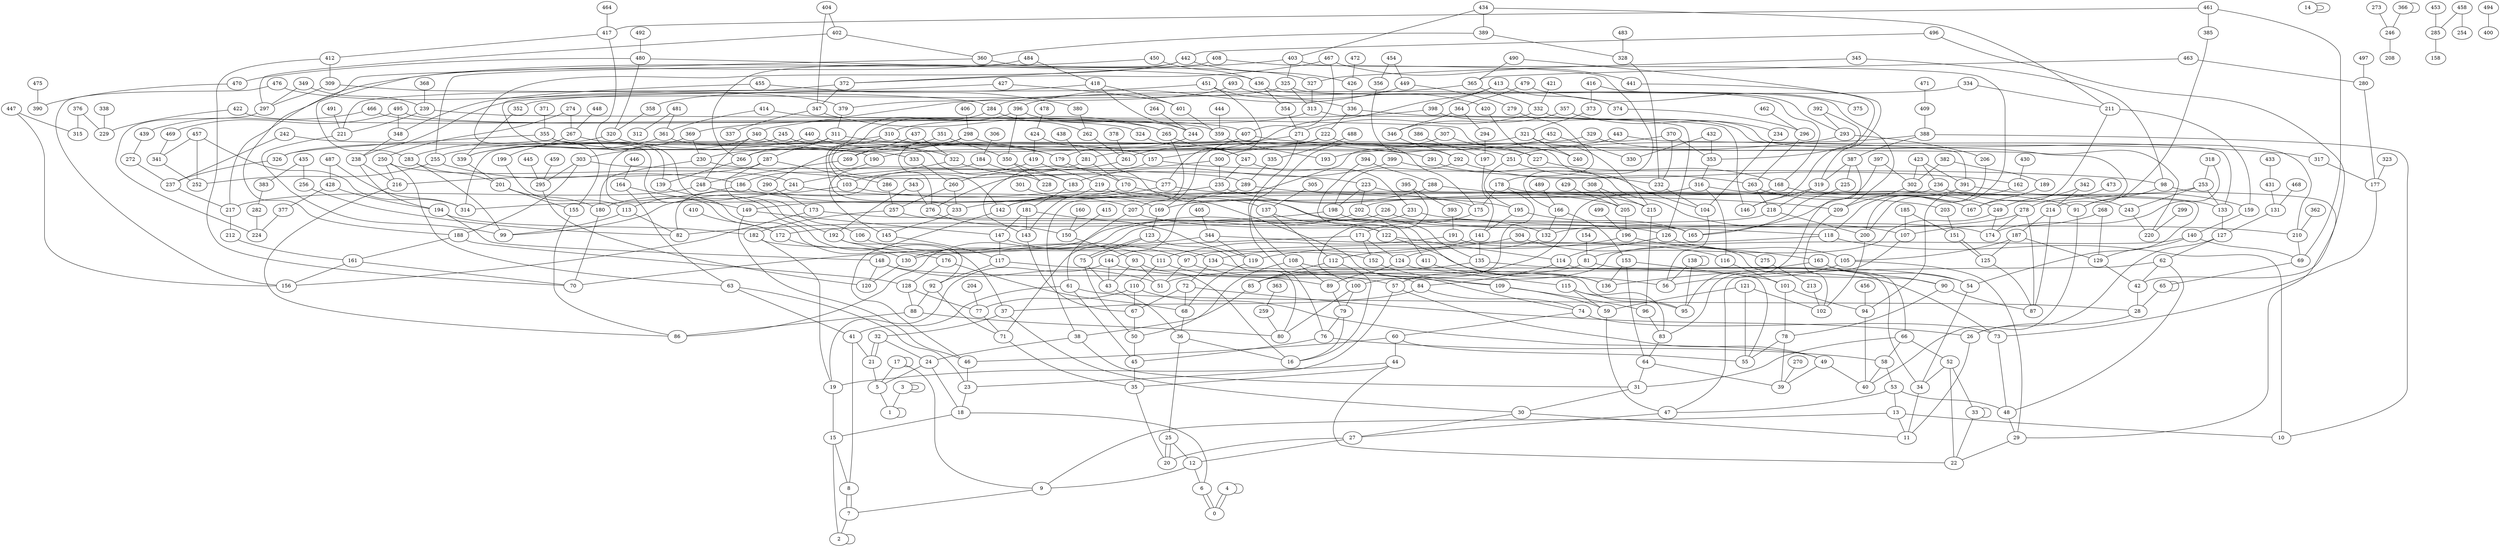 graph G {
  1 -- 1;
  2 -- 2;
  3 -- 3;
  3 -- 1;
  3 -- 3;
  4 -- 0;
  4 -- 4;
  4 -- 0;
  5 -- 1;
  6 -- 0;
  6 -- 0;
  7 -- 2;
  8 -- 7;
  8 -- 7;
  9 -- 7;
  12 -- 6;
  12 -- 9;
  13 -- 11;
  13 -- 9;
  13 -- 10;
  14 -- 14;
  14 -- 14;
  15 -- 8;
  15 -- 2;
  17 -- 17;
  17 -- 9;
  17 -- 5;
  18 -- 15;
  18 -- 6;
  19 -- 15;
  21 -- 5;
  23 -- 18;
  24 -- 5;
  24 -- 18;
  25 -- 20;
  25 -- 20;
  25 -- 12;
  26 -- 11;
  27 -- 12;
  27 -- 20;
  28 -- 26;
  29 -- 22;
  30 -- 11;
  30 -- 27;
  31 -- 30;
  32 -- 21;
  32 -- 24;
  32 -- 21;
  33 -- 22;
  33 -- 33;
  34 -- 11;
  35 -- 20;
  36 -- 16;
  36 -- 25;
  37 -- 32;
  37 -- 30;
  38 -- 31;
  38 -- 24;
  41 -- 8;
  41 -- 21;
  42 -- 28;
  43 -- 36;
  44 -- 19;
  44 -- 22;
  44 -- 35;
  45 -- 35;
  46 -- 23;
  47 -- 27;
  48 -- 29;
  49 -- 39;
  49 -- 40;
  50 -- 45;
  52 -- 22;
  52 -- 33;
  52 -- 34;
  53 -- 13;
  53 -- 48;
  53 -- 47;
  54 -- 34;
  57 -- 49;
  57 -- 23;
  58 -- 40;
  58 -- 53;
  59 -- 47;
  60 -- 44;
  60 -- 55;
  60 -- 46;
  61 -- 28;
  61 -- 41;
  61 -- 45;
  62 -- 42;
  62 -- 47;
  62 -- 48;
  63 -- 41;
  63 -- 23;
  64 -- 31;
  64 -- 39;
  65 -- 28;
  65 -- 65;
  66 -- 31;
  66 -- 52;
  66 -- 58;
  67 -- 50;
  68 -- 36;
  69 -- 65;
  71 -- 35;
  72 -- 67;
  72 -- 26;
  72 -- 68;
  73 -- 48;
  74 -- 73;
  74 -- 60;
  75 -- 43;
  75 -- 50;
  76 -- 45;
  76 -- 58;
  77 -- 71;
  78 -- 55;
  78 -- 39;
  79 -- 76;
  79 -- 16;
  81 -- 66;
  81 -- 51;
  83 -- 64;
  84 -- 74;
  84 -- 37;
  85 -- 38;
  88 -- 80;
  88 -- 86;
  89 -- 79;
  90 -- 78;
  90 -- 87;
  91 -- 40;
  92 -- 88;
  92 -- 71;
  93 -- 16;
  93 -- 51;
  93 -- 43;
  94 -- 40;
  96 -- 83;
  97 -- 84;
  97 -- 51;
  98 -- 29;
  98 -- 91;
  100 -- 79;
  100 -- 80;
  101 -- 78;
  101 -- 94;
  103 -- 99;
  103 -- 74;
  104 -- 56;
  105 -- 56;
  105 -- 29;
  106 -- 97;
  107 -- 83;
  108 -- 55;
  108 -- 50;
  108 -- 89;
  109 -- 96;
  109 -- 59;
  110 -- 49;
  110 -- 67;
  110 -- 77;
  111 -- 89;
  111 -- 110;
  112 -- 85;
  112 -- 16;
  113 -- 82;
  113 -- 99;
  114 -- 34;
  114 -- 84;
  115 -- 59;
  115 -- 83;
  115 -- 95;
  116 -- 101;
  117 -- 57;
  117 -- 92;
  118 -- 10;
  118 -- 97;
  119 -- 68;
  121 -- 59;
  121 -- 55;
  121 -- 102;
  122 -- 114;
  122 -- 56;
  123 -- 80;
  123 -- 75;
  123 -- 75;
  124 -- 89;
  124 -- 115;
  125 -- 87;
  126 -- 105;
  126 -- 114;
  127 -- 62;
  127 -- 26;
  128 -- 88;
  128 -- 77;
  129 -- 42;
  130 -- 120;
  131 -- 127;
  132 -- 124;
  133 -- 127;
  134 -- 72;
  134 -- 95;
  135 -- 54;
  135 -- 85;
  137 -- 112;
  137 -- 122;
  138 -- 56;
  138 -- 95;
  138 -- 138;
  139 -- 37;
  140 -- 85;
  140 -- 69;
  140 -- 129;
  141 -- 135;
  141 -- 134;
  142 -- 46;
  143 -- 67;
  144 -- 43;
  144 -- 19;
  144 -- 109;
  145 -- 117;
  147 -- 134;
  147 -- 117;
  148 -- 51;
  148 -- 73;
  148 -- 120;
  149 -- 46;
  149 -- 147;
  150 -- 93;
  151 -- 125;
  151 -- 125;
  152 -- 109;
  153 -- 64;
  153 -- 101;
  153 -- 136;
  154 -- 81;
  155 -- 86;
  157 -- 98;
  157 -- 143;
  159 -- 140;
  160 -- 150;
  161 -- 70;
  161 -- 156;
  162 -- 94;
  163 -- 90;
  163 -- 54;
  163 -- 136;
  164 -- 149;
  164 -- 63;
  166 -- 132;
  166 -- 153;
  168 -- 133;
  168 -- 57;
  169 -- 123;
  170 -- 149;
  170 -- 132;
  171 -- 130;
  171 -- 124;
  171 -- 152;
  172 -- 130;
  173 -- 122;
  173 -- 156;
  175 -- 171;
  176 -- 68;
  176 -- 128;
  177 -- 73;
  178 -- 175;
  178 -- 100;
  178 -- 91;
  179 -- 170;
  180 -- 70;
  181 -- 147;
  181 -- 143;
  181 -- 119;
  182 -- 152;
  182 -- 19;
  183 -- 181;
  184 -- 183;
  184 -- 145;
  185 -- 151;
  185 -- 107;
  186 -- 113;
  186 -- 175;
  187 -- 125;
  187 -- 105;
  187 -- 129;
  188 -- 161;
  188 -- 128;
  189 -- 167;
  190 -- 186;
  191 -- 90;
  191 -- 111;
  192 -- 92;
  192 -- 111;
  194 -- 182;
  194 -- 148;
  195 -- 141;
  195 -- 165;
  196 -- 112;
  196 -- 163;
  197 -- 141;
  198 -- 135;
  198 -- 82;
  199 -- 113;
  200 -- 102;
  201 -- 180;
  201 -- 155;
  202 -- 118;
  202 -- 130;
  203 -- 151;
  204 -- 77;
  205 -- 196;
  206 -- 200;
  207 -- 126;
  207 -- 61;
  209 -- 102;
  210 -- 69;
  211 -- 167;
  211 -- 159;
  212 -- 161;
  213 -- 102;
  214 -- 187;
  214 -- 87;
  215 -- 96;
  216 -- 86;
  217 -- 212;
  218 -- 200;
  218 -- 71;
  219 -- 143;
  219 -- 137;
  221 -- 99;
  222 -- 175;
  222 -- 190;
  222 -- 169;
  223 -- 198;
  223 -- 54;
  223 -- 202;
  225 -- 165;
  226 -- 174;
  226 -- 172;
  227 -- 168;
  230 -- 180;
  230 -- 223;
  231 -- 86;
  231 -- 210;
  232 -- 104;
  233 -- 145;
  234 -- 104;
  235 -- 195;
  235 -- 142;
  236 -- 38;
  236 -- 159;
  237 -- 217;
  238 -- 194;
  238 -- 216;
  239 -- 221;
  239 -- 104;
  241 -- 180;
  241 -- 203;
  242 -- 190;
  242 -- 237;
  243 -- 220;
  244 -- 179;
  245 -- 172;
  245 -- 179;
  246 -- 208;
  247 -- 235;
  247 -- 231;
  248 -- 207;
  248 -- 217;
  249 -- 81;
  249 -- 174;
  250 -- 216;
  250 -- 241;
  250 -- 63;
  251 -- 195;
  251 -- 232;
  253 -- 202;
  253 -- 243;
  253 -- 133;
  255 -- 252;
  255 -- 186;
  256 -- 82;
  257 -- 182;
  257 -- 165;
  259 -- 80;
  260 -- 257;
  260 -- 233;
  261 -- 260;
  262 -- 261;
  263 -- 167;
  263 -- 218;
  264 -- 244;
  265 -- 207;
  265 -- 247;
  266 -- 139;
  267 -- 179;
  267 -- 199;
  268 -- 129;
  268 -- 107;
  269 -- 248;
  270 -- 39;
  271 -- 269;
  271 -- 76;
  272 -- 237;
  273 -- 246;
  274 -- 250;
  274 -- 267;
  275 -- 213;
  276 -- 150;
  277 -- 205;
  277 -- 233;
  278 -- 87;
  278 -- 174;
  278 -- 132;
  279 -- 178;
  280 -- 177;
  281 -- 170;
  281 -- 82;
  282 -- 224;
  283 -- 201;
  283 -- 99;
  284 -- 233;
  284 -- 262;
  285 -- 158;
  286 -- 257;
  287 -- 216;
  287 -- 106;
  287 -- 286;
  288 -- 215;
  288 -- 169;
  289 -- 209;
  289 -- 142;
  290 -- 173;
  291 -- 107;
  292 -- 198;
  292 -- 263;
  293 -- 193;
  293 -- 206;
  294 -- 197;
  295 -- 120;
  296 -- 263;
  297 -- 224;
  298 -- 230;
  298 -- 227;
  298 -- 276;
  299 -- 220;
  300 -- 276;
  300 -- 235;
  301 -- 169;
  302 -- 209;
  303 -- 188;
  303 -- 295;
  303 -- 289;
  304 -- 119;
  304 -- 275;
  305 -- 137;
  306 -- 184;
  307 -- 108;
  307 -- 227;
  308 -- 215;
  308 -- 205;
  309 -- 297;
  309 -- 284;
  310 -- 220;
  310 -- 255;
  310 -- 142;
  311 -- 266;
  311 -- 291;
  311 -- 287;
  313 -- 310;
  313 -- 126;
  316 -- 249;
  316 -- 314;
  316 -- 116;
  317 -- 177;
  318 -- 174;
  318 -- 253;
  319 -- 146;
  319 -- 218;
  320 -- 283;
  320 -- 157;
  321 -- 240;
  321 -- 266;
  321 -- 215;
  322 -- 241;
  322 -- 277;
  323 -- 177;
  324 -- 247;
  325 -- 313;
  325 -- 238;
  325 -- 209;
  326 -- 237;
  327 -- 313;
  328 -- 232;
  329 -- 261;
  329 -- 214;
  332 -- 271;
  332 -- 210;
  333 -- 260;
  334 -- 211;
  334 -- 284;
  335 -- 289;
  336 -- 222;
  336 -- 146;
  338 -- 229;
  339 -- 201;
  340 -- 322;
  340 -- 303;
  340 -- 248;
  341 -- 252;
  342 -- 214;
  342 -- 249;
  343 -- 276;
  343 -- 192;
  344 -- 119;
  344 -- 116;
  344 -- 70;
  345 -- 327;
  345 -- 98;
  346 -- 292;
  347 -- 337;
  347 -- 265;
  348 -- 238;
  349 -- 239;
  349 -- 297;
  350 -- 183;
  350 -- 228;
  351 -- 350;
  351 -- 290;
  352 -- 339;
  353 -- 316;
  354 -- 271;
  355 -- 326;
  355 -- 139;
  355 -- 333;
  356 -- 292;
  357 -- 234;
  357 -- 346;
  358 -- 320;
  359 -- 193;
  360 -- 327;
  360 -- 188;
  361 -- 228;
  361 -- 339;
  362 -- 210;
  363 -- 259;
  364 -- 346;
  364 -- 294;
  365 -- 332;
  365 -- 340;
  366 -- 246;
  366 -- 366;
  368 -- 239;
  369 -- 339;
  369 -- 230;
  370 -- 353;
  370 -- 144;
  370 -- 232;
  371 -- 355;
  372 -- 176;
  372 -- 347;
  373 -- 321;
  374 -- 296;
  376 -- 315;
  376 -- 229;
  377 -- 224;
  378 -- 261;
  379 -- 311;
  380 -- 262;
  382 -- 189;
  382 -- 302;
  383 -- 282;
  385 -- 91;
  386 -- 197;
  387 -- 225;
  387 -- 95;
  387 -- 319;
  388 -- 387;
  388 -- 251;
  388 -- 10;
  389 -- 328;
  389 -- 360;
  391 -- 243;
  391 -- 118;
  392 -- 146;
  392 -- 293;
  393 -- 191;
  394 -- 288;
  394 -- 136;
  395 -- 100;
  395 -- 393;
  396 -- 350;
  396 -- 244;
  396 -- 103;
  397 -- 302;
  397 -- 165;
  398 -- 369;
  398 -- 133;
  399 -- 162;
  399 -- 183;
  401 -- 359;
  402 -- 297;
  402 -- 360;
  403 -- 325;
  403 -- 200;
  403 -- 217;
  404 -- 402;
  404 -- 347;
  405 -- 344;
  406 -- 298;
  407 -- 314;
  407 -- 317;
  408 -- 166;
  408 -- 372;
  409 -- 388;
  410 -- 172;
  411 -- 136;
  412 -- 70;
  412 -- 309;
  413 -- 398;
  413 -- 374;
  413 -- 157;
  414 -- 265;
  414 -- 361;
  415 -- 150;
  416 -- 293;
  416 -- 373;
  417 -- 412;
  417 -- 192;
  418 -- 244;
  418 -- 401;
  418 -- 358;
  419 -- 219;
  419 -- 103;
  420 -- 240;
  421 -- 332;
  422 -- 229;
  422 -- 324;
  423 -- 302;
  423 -- 391;
  423 -- 236;
  424 -- 411;
  424 -- 419;
  426 -- 336;
  427 -- 221;
  427 -- 401;
  428 -- 377;
  428 -- 194;
  429 -- 205;
  430 -- 162;
  431 -- 131;
  432 -- 353;
  432 -- 330;
  433 -- 431;
  434 -- 403;
  434 -- 211;
  434 -- 389;
  435 -- 383;
  435 -- 256;
  436 -- 168;
  436 -- 354;
  437 -- 269;
  437 -- 322;
  438 -- 281;
  439 -- 272;
  440 -- 251;
  440 -- 326;
  441 -- 353;
  442 -- 266;
  442 -- 426;
  442 -- 155;
  443 -- 300;
  443 -- 391;
  444 -- 359;
  445 -- 295;
  446 -- 164;
  447 -- 315;
  447 -- 156;
  448 -- 267;
  449 -- 279;
  449 -- 396;
  450 -- 436;
  450 -- 255;
  451 -- 336;
  451 -- 277;
  451 -- 352;
  452 -- 281;
  452 -- 330;
  453 -- 285;
  454 -- 449;
  454 -- 356;
  455 -- 380;
  455 -- 348;
  456 -- 94;
  457 -- 341;
  457 -- 252;
  457 -- 314;
  458 -- 285;
  458 -- 254;
  459 -- 295;
  461 -- 385;
  461 -- 417;
  461 -- 69;
  462 -- 296;
  463 -- 365;
  463 -- 280;
  464 -- 417;
  466 -- 439;
  466 -- 359;
  467 -- 372;
  467 -- 407;
  467 -- 441;
  468 -- 131;
  469 -- 341;
  470 -- 390;
  471 -- 409;
  472 -- 426;
  473 -- 278;
  475 -- 390;
  476 -- 156;
  476 -- 379;
  478 -- 424;
  479 -- 364;
  479 -- 375;
  480 -- 470;
  480 -- 320;
  480 -- 436;
  481 -- 361;
  481 -- 312;
  483 -- 328;
  484 -- 283;
  484 -- 418;
  487 -- 314;
  487 -- 428;
  488 -- 335;
  489 -- 166;
  490 -- 365;
  490 -- 319;
  491 -- 221;
  492 -- 480;
  493 -- 420;
  493 -- 379;
  494 -- 400;
  495 -- 348;
  495 -- 407;
  495 -- 469;
  496 -- 442;
  496 -- 42;
  497 -- 280;
  499 -- 196;
}